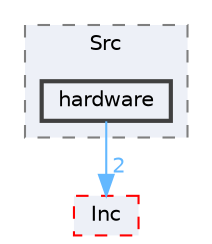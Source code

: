 digraph "Core/Src/hardware"
{
 // LATEX_PDF_SIZE
  bgcolor="transparent";
  edge [fontname=Helvetica,fontsize=10,labelfontname=Helvetica,labelfontsize=10];
  node [fontname=Helvetica,fontsize=10,shape=box,height=0.2,width=0.4];
  compound=true
  subgraph clusterdir_b596f468b52957496e4f78b80e029268 {
    graph [ bgcolor="#edf0f7", pencolor="grey50", label="Src", fontname=Helvetica,fontsize=10 style="filled,dashed", URL="dir_b596f468b52957496e4f78b80e029268.html",tooltip=""]
  dir_783a946f02cf4126745a28569acbab55 [label="hardware", fillcolor="#edf0f7", color="grey25", style="filled,bold", URL="dir_783a946f02cf4126745a28569acbab55.html",tooltip=""];
  }
  dir_e2489e887f17afa3cbc07a4ec152cdd2 [label="Inc", fillcolor="#edf0f7", color="red", style="filled,dashed", URL="dir_e2489e887f17afa3cbc07a4ec152cdd2.html",tooltip=""];
  dir_783a946f02cf4126745a28569acbab55->dir_e2489e887f17afa3cbc07a4ec152cdd2 [headlabel="2", labeldistance=1.5 headhref="dir_000002_000003.html" href="dir_000002_000003.html" color="steelblue1" fontcolor="steelblue1"];
}
